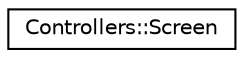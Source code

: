 digraph "Graphical Class Hierarchy"
{
  edge [fontname="Helvetica",fontsize="10",labelfontname="Helvetica",labelfontsize="10"];
  node [fontname="Helvetica",fontsize="10",shape=record];
  rankdir="LR";
  Node0 [label="Controllers::Screen",height=0.2,width=0.4,color="black", fillcolor="white", style="filled",URL="$class_controllers_1_1_screen.html",tooltip="Super class used to implement a variety of different screens Subordinate classes use this framework t..."];
}
